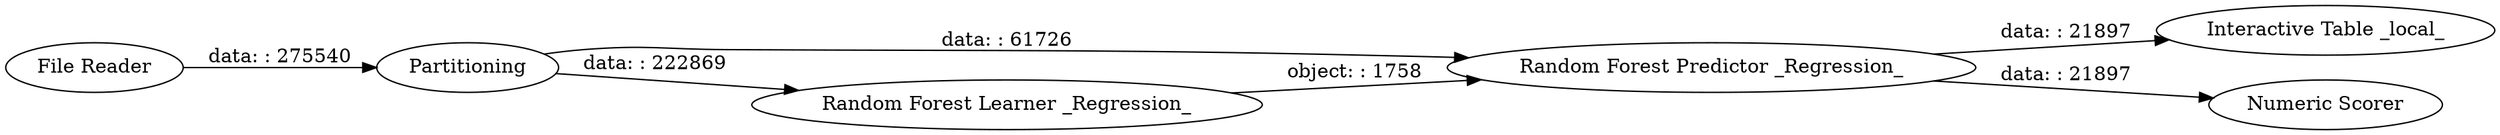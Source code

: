 digraph {
	"-3447576126245780482_9" [label="Interactive Table _local_"]
	"-3447576126245780482_16" [label="Random Forest Predictor _Regression_"]
	"-3447576126245780482_15" [label="Random Forest Learner _Regression_"]
	"-3447576126245780482_35" [label="Numeric Scorer"]
	"-3447576126245780482_2" [label=Partitioning]
	"-3447576126245780482_1" [label="File Reader"]
	"-3447576126245780482_16" -> "-3447576126245780482_35" [label="data: : 21897"]
	"-3447576126245780482_16" -> "-3447576126245780482_9" [label="data: : 21897"]
	"-3447576126245780482_1" -> "-3447576126245780482_2" [label="data: : 275540"]
	"-3447576126245780482_2" -> "-3447576126245780482_16" [label="data: : 61726"]
	"-3447576126245780482_15" -> "-3447576126245780482_16" [label="object: : 1758"]
	"-3447576126245780482_2" -> "-3447576126245780482_15" [label="data: : 222869"]
	rankdir=LR
}
